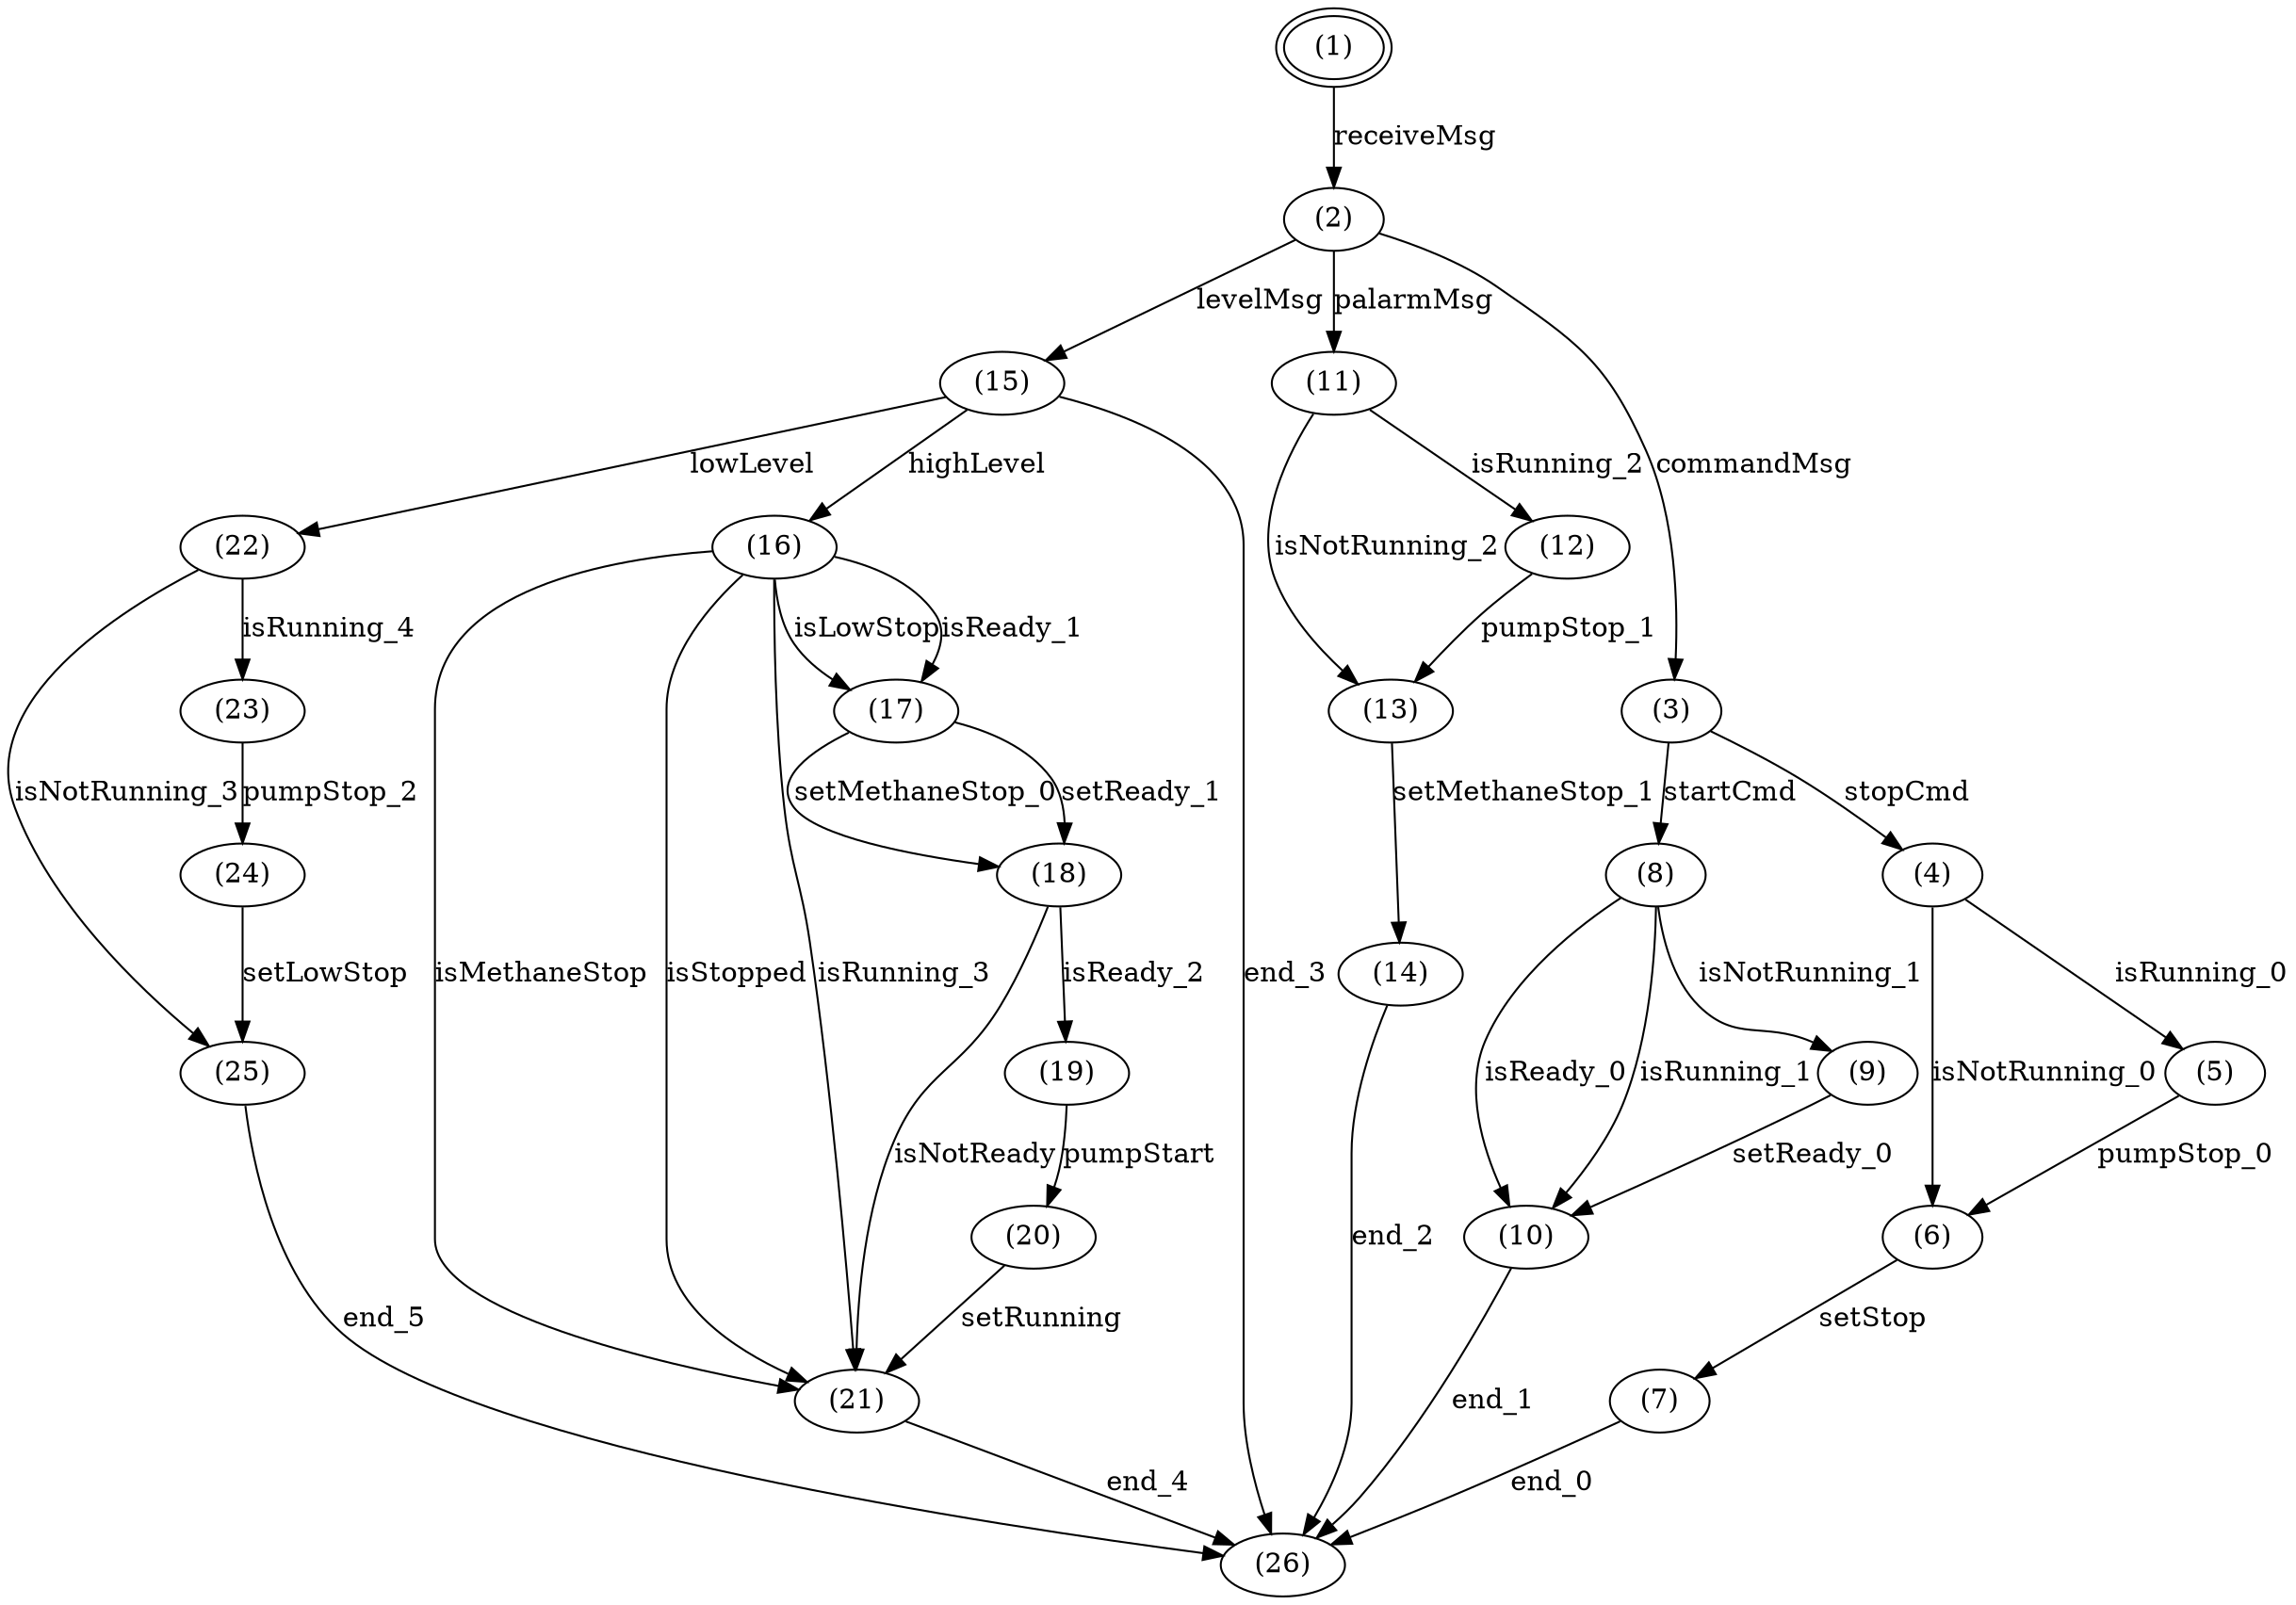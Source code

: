 digraph G {
center = TRUE;
mclimit = 10.0;
nodesep = 0.05;
node [ width=0.25, height=0.25, label="" ];
s0 [ peripheries=2 ];
s0 [label="(1)"];
s1 [label="(2)"];
s2 [label="(15)"];
s3 [label="(11)"];
s4 [label="(3)"];
s5 [label="(22)"];
s6 [label="(16)"];
s7 [label="(26)"];
s8 [label="(13)"];
s9 [label="(12)"];
s10 [label="(8)"];
s11 [label="(4)"];
s12 [label="(25)"];
s13 [label="(23)"];
s14 [label="(21)"];
s15 [label="(17)"];
s16 [label="(14)"];
s17 [label="(10)"];
s18 [label="(9)"];
s19 [label="(6)"];
s20 [label="(5)"];
s21 [label="(24)"];
s22 [label="(18)"];
s23 [label="(7)"];
s24 [label="(19)"];
s25 [label="(20)"];
s0->s1[label="receiveMsg"];
s1->s2[label="levelMsg"];
s1->s3[label="palarmMsg"];
s1->s4[label="commandMsg"];
s2->s5[label="lowLevel"];
s2->s6[label="highLevel"];
s2->s7[label="end_3"];
s3->s8[label="isNotRunning_2"];
s3->s9[label="isRunning_2"];
s4->s10[label="startCmd"];
s4->s11[label="stopCmd"];
s5->s12[label="isNotRunning_3"];
s5->s13[label="isRunning_4"];
s6->s14[label="isMethaneStop"];
s6->s14[label="isStopped"];
s6->s14[label="isRunning_3"];
s6->s15[label="isLowStop"];
s6->s15[label="isReady_1"];
s8->s16[label="setMethaneStop_1"];
s9->s8[label="pumpStop_1"];
s10->s17[label="isReady_0"];
s10->s17[label="isRunning_1"];
s10->s18[label="isNotRunning_1"];
s11->s19[label="isNotRunning_0"];
s11->s20[label="isRunning_0"];
s12->s7[label="end_5"];
s13->s21[label="pumpStop_2"];
s14->s7[label="end_4"];
s15->s22[label="setMethaneStop_0"];
s15->s22[label="setReady_1"];
s16->s7[label="end_2"];
s17->s7[label="end_1"];
s18->s17[label="setReady_0"];
s19->s23[label="setStop"];
s20->s19[label="pumpStop_0"];
s21->s12[label="setLowStop"];
s22->s14[label="isNotReady"];
s22->s24[label="isReady_2"];
s23->s7[label="end_0"];
s24->s25[label="pumpStart"];
s25->s14[label="setRunning"];
}
